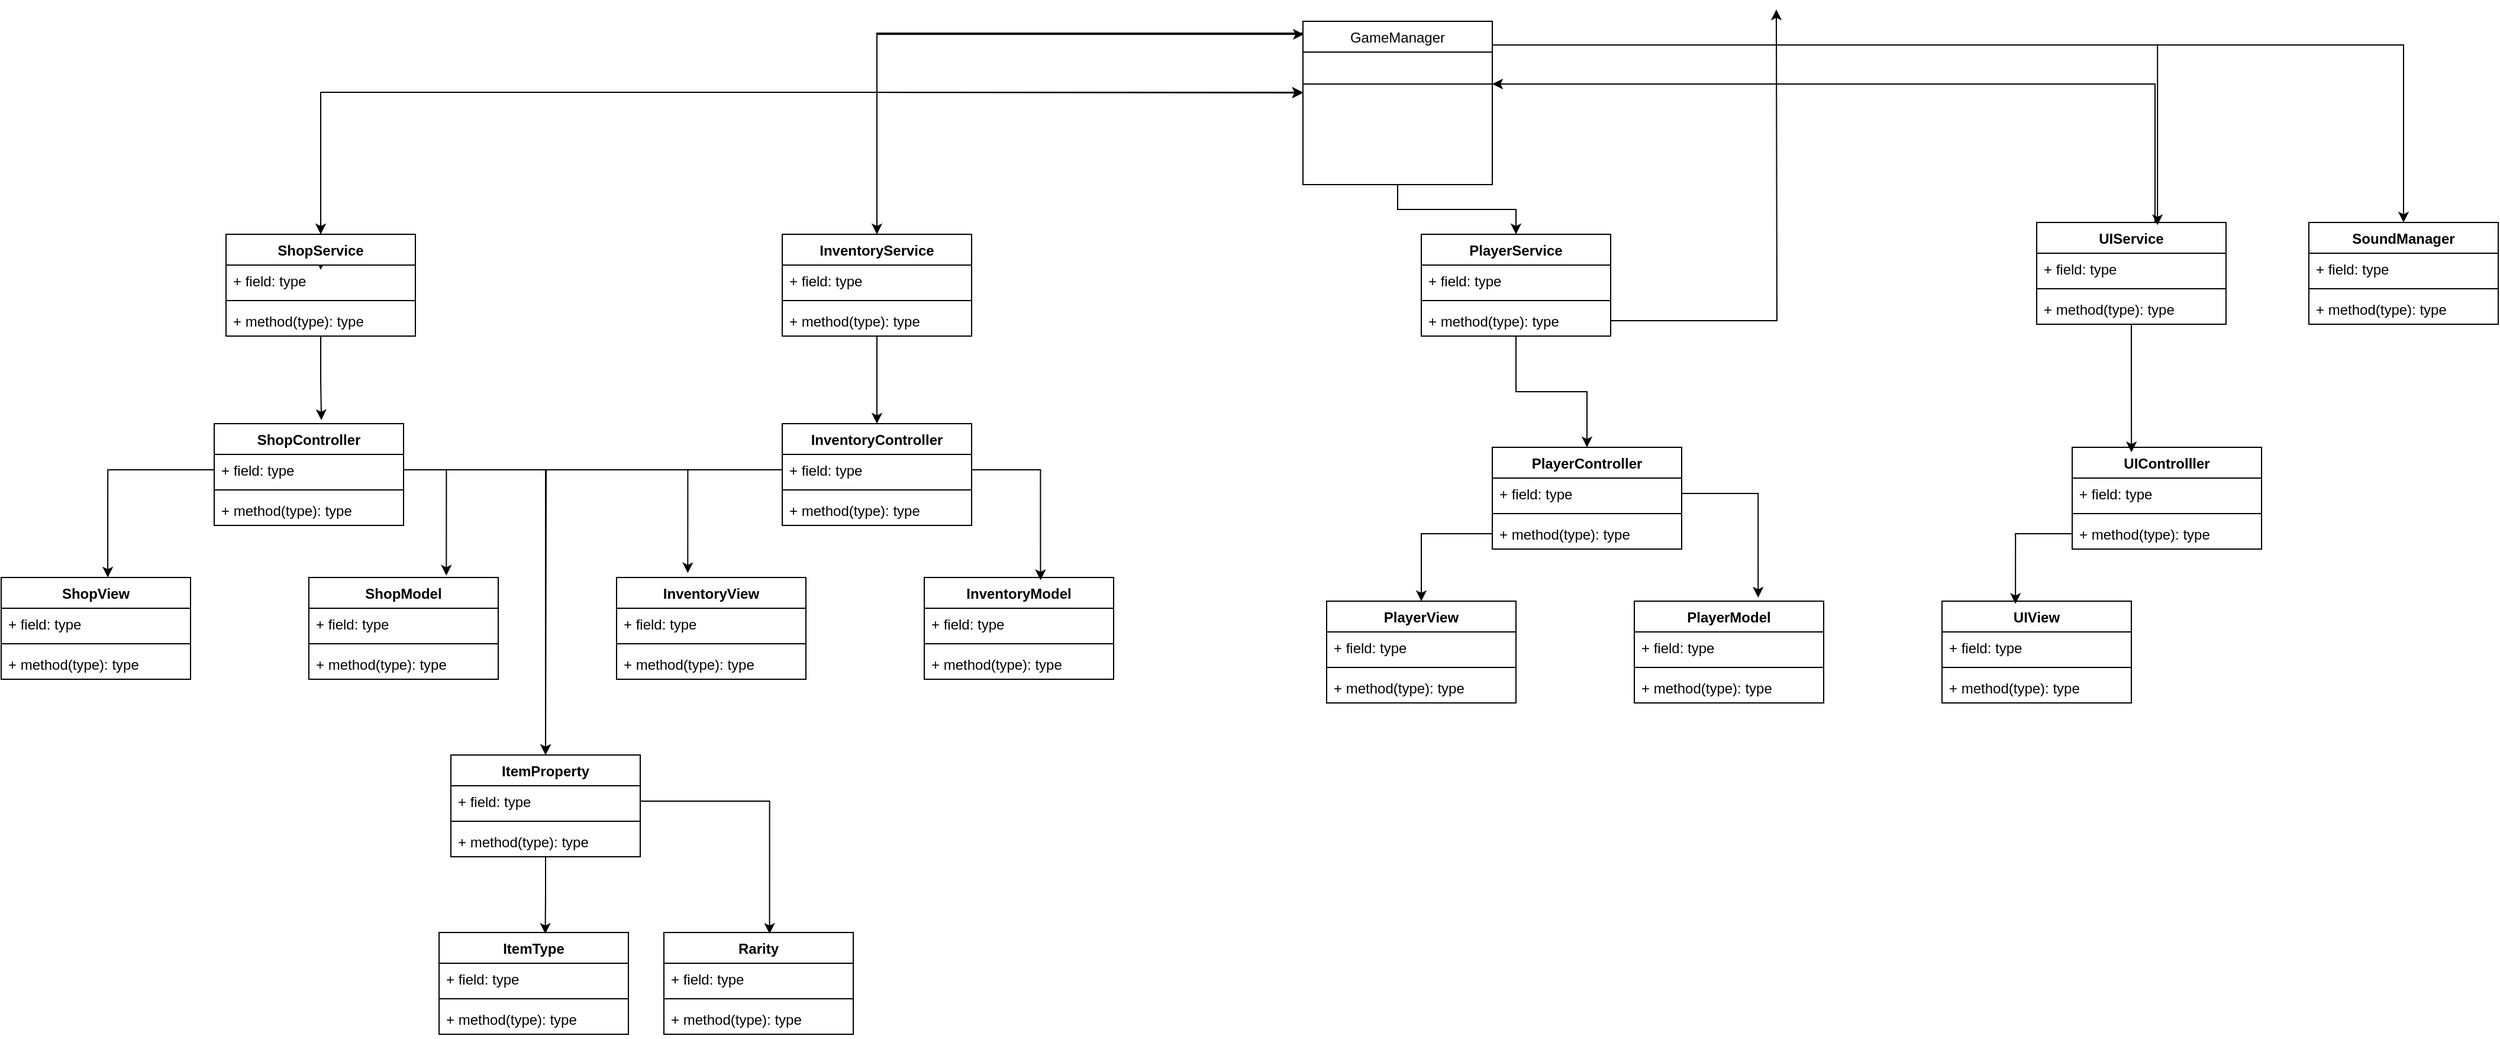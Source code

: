 <mxfile version="26.0.9">
  <diagram id="C5RBs43oDa-KdzZeNtuy" name="Page-1">
    <mxGraphModel dx="1918" dy="688" grid="1" gridSize="10" guides="1" tooltips="1" connect="1" arrows="1" fold="1" page="1" pageScale="1" pageWidth="827" pageHeight="1169" math="0" shadow="0">
      <root>
        <mxCell id="WIyWlLk6GJQsqaUBKTNV-0" />
        <mxCell id="WIyWlLk6GJQsqaUBKTNV-1" parent="WIyWlLk6GJQsqaUBKTNV-0" />
        <mxCell id="UYpv3Pnrxfg66GN41kLW-4" style="edgeStyle=orthogonalEdgeStyle;rounded=0;orthogonalLoop=1;jettySize=auto;html=1;exitX=0.5;exitY=1;exitDx=0;exitDy=0;entryX=0.5;entryY=0;entryDx=0;entryDy=0;" edge="1" parent="WIyWlLk6GJQsqaUBKTNV-1" source="zkfFHV4jXpPFQw0GAbJ--0" target="UYpv3Pnrxfg66GN41kLW-0">
          <mxGeometry relative="1" as="geometry" />
        </mxCell>
        <mxCell id="UYpv3Pnrxfg66GN41kLW-63" style="edgeStyle=orthogonalEdgeStyle;rounded=0;orthogonalLoop=1;jettySize=auto;html=1;entryX=0.5;entryY=0;entryDx=0;entryDy=0;" edge="1" parent="WIyWlLk6GJQsqaUBKTNV-1">
          <mxGeometry relative="1" as="geometry">
            <mxPoint x="350" y="99.997" as="sourcePoint" />
            <mxPoint x="-480" y="250.04" as="targetPoint" />
            <Array as="points">
              <mxPoint x="-480" y="100.04" />
            </Array>
          </mxGeometry>
        </mxCell>
        <mxCell id="UYpv3Pnrxfg66GN41kLW-65" style="edgeStyle=orthogonalEdgeStyle;rounded=0;orthogonalLoop=1;jettySize=auto;html=1;entryX=0.5;entryY=0;entryDx=0;entryDy=0;" edge="1" parent="WIyWlLk6GJQsqaUBKTNV-1" source="zkfFHV4jXpPFQw0GAbJ--0" target="UYpv3Pnrxfg66GN41kLW-5">
          <mxGeometry relative="1" as="geometry">
            <Array as="points">
              <mxPoint x="-10" y="50" />
            </Array>
          </mxGeometry>
        </mxCell>
        <mxCell id="UYpv3Pnrxfg66GN41kLW-71" style="edgeStyle=orthogonalEdgeStyle;rounded=0;orthogonalLoop=1;jettySize=auto;html=1;entryX=0.5;entryY=0;entryDx=0;entryDy=0;" edge="1" parent="WIyWlLk6GJQsqaUBKTNV-1" source="zkfFHV4jXpPFQw0GAbJ--0" target="UYpv3Pnrxfg66GN41kLW-15">
          <mxGeometry relative="1" as="geometry">
            <Array as="points">
              <mxPoint x="-480" y="100" />
            </Array>
          </mxGeometry>
        </mxCell>
        <mxCell id="UYpv3Pnrxfg66GN41kLW-133" style="edgeStyle=orthogonalEdgeStyle;rounded=0;orthogonalLoop=1;jettySize=auto;html=1;" edge="1" parent="WIyWlLk6GJQsqaUBKTNV-1" source="zkfFHV4jXpPFQw0GAbJ--0" target="UYpv3Pnrxfg66GN41kLW-128">
          <mxGeometry relative="1" as="geometry">
            <Array as="points">
              <mxPoint x="1280" y="60" />
            </Array>
          </mxGeometry>
        </mxCell>
        <mxCell id="zkfFHV4jXpPFQw0GAbJ--0" value="GameManager" style="swimlane;fontStyle=0;align=center;verticalAlign=top;childLayout=stackLayout;horizontal=1;startSize=26;horizontalStack=0;resizeParent=1;resizeLast=0;collapsible=1;marginBottom=0;rounded=0;shadow=0;strokeWidth=1;" parent="WIyWlLk6GJQsqaUBKTNV-1" vertex="1">
          <mxGeometry x="350" y="40" width="160" height="138" as="geometry">
            <mxRectangle x="230" y="140" width="160" height="26" as="alternateBounds" />
          </mxGeometry>
        </mxCell>
        <mxCell id="zkfFHV4jXpPFQw0GAbJ--4" value="" style="line;html=1;strokeWidth=1;align=left;verticalAlign=middle;spacingTop=-1;spacingLeft=3;spacingRight=3;rotatable=0;labelPosition=right;points=[];portConstraint=eastwest;" parent="zkfFHV4jXpPFQw0GAbJ--0" vertex="1">
          <mxGeometry y="26" width="160" height="54" as="geometry" />
        </mxCell>
        <mxCell id="UYpv3Pnrxfg66GN41kLW-42" style="edgeStyle=orthogonalEdgeStyle;rounded=0;orthogonalLoop=1;jettySize=auto;html=1;entryX=0.5;entryY=0;entryDx=0;entryDy=0;" edge="1" parent="WIyWlLk6GJQsqaUBKTNV-1" source="UYpv3Pnrxfg66GN41kLW-0" target="UYpv3Pnrxfg66GN41kLW-19">
          <mxGeometry relative="1" as="geometry" />
        </mxCell>
        <mxCell id="UYpv3Pnrxfg66GN41kLW-0" value="PlayerService" style="swimlane;fontStyle=1;align=center;verticalAlign=top;childLayout=stackLayout;horizontal=1;startSize=26;horizontalStack=0;resizeParent=1;resizeParentMax=0;resizeLast=0;collapsible=1;marginBottom=0;whiteSpace=wrap;html=1;" vertex="1" parent="WIyWlLk6GJQsqaUBKTNV-1">
          <mxGeometry x="450" y="220" width="160" height="86" as="geometry" />
        </mxCell>
        <mxCell id="UYpv3Pnrxfg66GN41kLW-1" value="+ field: type" style="text;strokeColor=none;fillColor=none;align=left;verticalAlign=top;spacingLeft=4;spacingRight=4;overflow=hidden;rotatable=0;points=[[0,0.5],[1,0.5]];portConstraint=eastwest;whiteSpace=wrap;html=1;" vertex="1" parent="UYpv3Pnrxfg66GN41kLW-0">
          <mxGeometry y="26" width="160" height="26" as="geometry" />
        </mxCell>
        <mxCell id="UYpv3Pnrxfg66GN41kLW-2" value="" style="line;strokeWidth=1;fillColor=none;align=left;verticalAlign=middle;spacingTop=-1;spacingLeft=3;spacingRight=3;rotatable=0;labelPosition=right;points=[];portConstraint=eastwest;strokeColor=inherit;" vertex="1" parent="UYpv3Pnrxfg66GN41kLW-0">
          <mxGeometry y="52" width="160" height="8" as="geometry" />
        </mxCell>
        <mxCell id="UYpv3Pnrxfg66GN41kLW-138" style="edgeStyle=orthogonalEdgeStyle;rounded=0;orthogonalLoop=1;jettySize=auto;html=1;" edge="1" parent="UYpv3Pnrxfg66GN41kLW-0" source="UYpv3Pnrxfg66GN41kLW-3">
          <mxGeometry relative="1" as="geometry">
            <mxPoint x="300" y="-190.0" as="targetPoint" />
          </mxGeometry>
        </mxCell>
        <mxCell id="UYpv3Pnrxfg66GN41kLW-3" value="+ method(type): type" style="text;strokeColor=none;fillColor=none;align=left;verticalAlign=top;spacingLeft=4;spacingRight=4;overflow=hidden;rotatable=0;points=[[0,0.5],[1,0.5]];portConstraint=eastwest;whiteSpace=wrap;html=1;" vertex="1" parent="UYpv3Pnrxfg66GN41kLW-0">
          <mxGeometry y="60" width="160" height="26" as="geometry" />
        </mxCell>
        <mxCell id="UYpv3Pnrxfg66GN41kLW-55" style="edgeStyle=orthogonalEdgeStyle;rounded=0;orthogonalLoop=1;jettySize=auto;html=1;entryX=0.5;entryY=0;entryDx=0;entryDy=0;" edge="1" parent="WIyWlLk6GJQsqaUBKTNV-1" source="UYpv3Pnrxfg66GN41kLW-5" target="UYpv3Pnrxfg66GN41kLW-43">
          <mxGeometry relative="1" as="geometry" />
        </mxCell>
        <mxCell id="UYpv3Pnrxfg66GN41kLW-5" value="InventoryService" style="swimlane;fontStyle=1;align=center;verticalAlign=top;childLayout=stackLayout;horizontal=1;startSize=26;horizontalStack=0;resizeParent=1;resizeParentMax=0;resizeLast=0;collapsible=1;marginBottom=0;whiteSpace=wrap;html=1;" vertex="1" parent="WIyWlLk6GJQsqaUBKTNV-1">
          <mxGeometry x="-90" y="220" width="160" height="86" as="geometry" />
        </mxCell>
        <mxCell id="UYpv3Pnrxfg66GN41kLW-6" value="+ field: type" style="text;strokeColor=none;fillColor=none;align=left;verticalAlign=top;spacingLeft=4;spacingRight=4;overflow=hidden;rotatable=0;points=[[0,0.5],[1,0.5]];portConstraint=eastwest;whiteSpace=wrap;html=1;" vertex="1" parent="UYpv3Pnrxfg66GN41kLW-5">
          <mxGeometry y="26" width="160" height="26" as="geometry" />
        </mxCell>
        <mxCell id="UYpv3Pnrxfg66GN41kLW-7" value="" style="line;strokeWidth=1;fillColor=none;align=left;verticalAlign=middle;spacingTop=-1;spacingLeft=3;spacingRight=3;rotatable=0;labelPosition=right;points=[];portConstraint=eastwest;strokeColor=inherit;" vertex="1" parent="UYpv3Pnrxfg66GN41kLW-5">
          <mxGeometry y="52" width="160" height="8" as="geometry" />
        </mxCell>
        <mxCell id="UYpv3Pnrxfg66GN41kLW-8" value="+ method(type): type" style="text;strokeColor=none;fillColor=none;align=left;verticalAlign=top;spacingLeft=4;spacingRight=4;overflow=hidden;rotatable=0;points=[[0,0.5],[1,0.5]];portConstraint=eastwest;whiteSpace=wrap;html=1;" vertex="1" parent="UYpv3Pnrxfg66GN41kLW-5">
          <mxGeometry y="60" width="160" height="26" as="geometry" />
        </mxCell>
        <mxCell id="UYpv3Pnrxfg66GN41kLW-137" style="edgeStyle=orthogonalEdgeStyle;rounded=0;orthogonalLoop=1;jettySize=auto;html=1;" edge="1" parent="WIyWlLk6GJQsqaUBKTNV-1" source="UYpv3Pnrxfg66GN41kLW-9" target="zkfFHV4jXpPFQw0GAbJ--4">
          <mxGeometry relative="1" as="geometry">
            <Array as="points">
              <mxPoint x="1070" y="93" />
            </Array>
          </mxGeometry>
        </mxCell>
        <mxCell id="UYpv3Pnrxfg66GN41kLW-9" value="UIService" style="swimlane;fontStyle=1;align=center;verticalAlign=top;childLayout=stackLayout;horizontal=1;startSize=26;horizontalStack=0;resizeParent=1;resizeParentMax=0;resizeLast=0;collapsible=1;marginBottom=0;whiteSpace=wrap;html=1;" vertex="1" parent="WIyWlLk6GJQsqaUBKTNV-1">
          <mxGeometry x="970" y="210" width="160" height="86" as="geometry" />
        </mxCell>
        <mxCell id="UYpv3Pnrxfg66GN41kLW-10" value="+ field: type" style="text;strokeColor=none;fillColor=none;align=left;verticalAlign=top;spacingLeft=4;spacingRight=4;overflow=hidden;rotatable=0;points=[[0,0.5],[1,0.5]];portConstraint=eastwest;whiteSpace=wrap;html=1;" vertex="1" parent="UYpv3Pnrxfg66GN41kLW-9">
          <mxGeometry y="26" width="160" height="26" as="geometry" />
        </mxCell>
        <mxCell id="UYpv3Pnrxfg66GN41kLW-11" value="" style="line;strokeWidth=1;fillColor=none;align=left;verticalAlign=middle;spacingTop=-1;spacingLeft=3;spacingRight=3;rotatable=0;labelPosition=right;points=[];portConstraint=eastwest;strokeColor=inherit;" vertex="1" parent="UYpv3Pnrxfg66GN41kLW-9">
          <mxGeometry y="52" width="160" height="8" as="geometry" />
        </mxCell>
        <mxCell id="UYpv3Pnrxfg66GN41kLW-12" value="+ method(type): type" style="text;strokeColor=none;fillColor=none;align=left;verticalAlign=top;spacingLeft=4;spacingRight=4;overflow=hidden;rotatable=0;points=[[0,0.5],[1,0.5]];portConstraint=eastwest;whiteSpace=wrap;html=1;" vertex="1" parent="UYpv3Pnrxfg66GN41kLW-9">
          <mxGeometry y="60" width="160" height="26" as="geometry" />
        </mxCell>
        <mxCell id="UYpv3Pnrxfg66GN41kLW-67" style="edgeStyle=orthogonalEdgeStyle;rounded=0;orthogonalLoop=1;jettySize=auto;html=1;entryX=0;entryY=0.25;entryDx=0;entryDy=0;" edge="1" parent="WIyWlLk6GJQsqaUBKTNV-1">
          <mxGeometry relative="1" as="geometry">
            <mxPoint x="-480.0" y="246.04" as="sourcePoint" />
            <mxPoint x="350" y="100.54" as="targetPoint" />
            <Array as="points">
              <mxPoint x="-480" y="100.04" />
              <mxPoint x="-25" y="100.04" />
            </Array>
          </mxGeometry>
        </mxCell>
        <mxCell id="UYpv3Pnrxfg66GN41kLW-70" style="edgeStyle=orthogonalEdgeStyle;rounded=0;orthogonalLoop=1;jettySize=auto;html=1;" edge="1" parent="WIyWlLk6GJQsqaUBKTNV-1" source="UYpv3Pnrxfg66GN41kLW-15" target="zkfFHV4jXpPFQw0GAbJ--0">
          <mxGeometry relative="1" as="geometry">
            <Array as="points">
              <mxPoint x="-480" y="100" />
            </Array>
          </mxGeometry>
        </mxCell>
        <mxCell id="UYpv3Pnrxfg66GN41kLW-15" value="ShopService" style="swimlane;fontStyle=1;align=center;verticalAlign=top;childLayout=stackLayout;horizontal=1;startSize=26;horizontalStack=0;resizeParent=1;resizeParentMax=0;resizeLast=0;collapsible=1;marginBottom=0;whiteSpace=wrap;html=1;" vertex="1" parent="WIyWlLk6GJQsqaUBKTNV-1">
          <mxGeometry x="-560" y="220" width="160" height="86" as="geometry" />
        </mxCell>
        <mxCell id="UYpv3Pnrxfg66GN41kLW-16" value="+ field: type" style="text;strokeColor=none;fillColor=none;align=left;verticalAlign=top;spacingLeft=4;spacingRight=4;overflow=hidden;rotatable=0;points=[[0,0.5],[1,0.5]];portConstraint=eastwest;whiteSpace=wrap;html=1;" vertex="1" parent="UYpv3Pnrxfg66GN41kLW-15">
          <mxGeometry y="26" width="160" height="26" as="geometry" />
        </mxCell>
        <mxCell id="UYpv3Pnrxfg66GN41kLW-17" value="" style="line;strokeWidth=1;fillColor=none;align=left;verticalAlign=middle;spacingTop=-1;spacingLeft=3;spacingRight=3;rotatable=0;labelPosition=right;points=[];portConstraint=eastwest;strokeColor=inherit;" vertex="1" parent="UYpv3Pnrxfg66GN41kLW-15">
          <mxGeometry y="52" width="160" height="8" as="geometry" />
        </mxCell>
        <mxCell id="UYpv3Pnrxfg66GN41kLW-18" value="+ method(type): type" style="text;strokeColor=none;fillColor=none;align=left;verticalAlign=top;spacingLeft=4;spacingRight=4;overflow=hidden;rotatable=0;points=[[0,0.5],[1,0.5]];portConstraint=eastwest;whiteSpace=wrap;html=1;" vertex="1" parent="UYpv3Pnrxfg66GN41kLW-15">
          <mxGeometry y="60" width="160" height="26" as="geometry" />
        </mxCell>
        <mxCell id="UYpv3Pnrxfg66GN41kLW-19" value="PlayerController" style="swimlane;fontStyle=1;align=center;verticalAlign=top;childLayout=stackLayout;horizontal=1;startSize=26;horizontalStack=0;resizeParent=1;resizeParentMax=0;resizeLast=0;collapsible=1;marginBottom=0;whiteSpace=wrap;html=1;" vertex="1" parent="WIyWlLk6GJQsqaUBKTNV-1">
          <mxGeometry x="510" y="400" width="160" height="86" as="geometry" />
        </mxCell>
        <mxCell id="UYpv3Pnrxfg66GN41kLW-20" value="+ field: type" style="text;strokeColor=none;fillColor=none;align=left;verticalAlign=top;spacingLeft=4;spacingRight=4;overflow=hidden;rotatable=0;points=[[0,0.5],[1,0.5]];portConstraint=eastwest;whiteSpace=wrap;html=1;" vertex="1" parent="UYpv3Pnrxfg66GN41kLW-19">
          <mxGeometry y="26" width="160" height="26" as="geometry" />
        </mxCell>
        <mxCell id="UYpv3Pnrxfg66GN41kLW-21" value="" style="line;strokeWidth=1;fillColor=none;align=left;verticalAlign=middle;spacingTop=-1;spacingLeft=3;spacingRight=3;rotatable=0;labelPosition=right;points=[];portConstraint=eastwest;strokeColor=inherit;" vertex="1" parent="UYpv3Pnrxfg66GN41kLW-19">
          <mxGeometry y="52" width="160" height="8" as="geometry" />
        </mxCell>
        <mxCell id="UYpv3Pnrxfg66GN41kLW-22" value="+ method(type): type" style="text;strokeColor=none;fillColor=none;align=left;verticalAlign=top;spacingLeft=4;spacingRight=4;overflow=hidden;rotatable=0;points=[[0,0.5],[1,0.5]];portConstraint=eastwest;whiteSpace=wrap;html=1;" vertex="1" parent="UYpv3Pnrxfg66GN41kLW-19">
          <mxGeometry y="60" width="160" height="26" as="geometry" />
        </mxCell>
        <mxCell id="UYpv3Pnrxfg66GN41kLW-23" value="PlayerView" style="swimlane;fontStyle=1;align=center;verticalAlign=top;childLayout=stackLayout;horizontal=1;startSize=26;horizontalStack=0;resizeParent=1;resizeParentMax=0;resizeLast=0;collapsible=1;marginBottom=0;whiteSpace=wrap;html=1;" vertex="1" parent="WIyWlLk6GJQsqaUBKTNV-1">
          <mxGeometry x="370" y="530" width="160" height="86" as="geometry" />
        </mxCell>
        <mxCell id="UYpv3Pnrxfg66GN41kLW-24" value="+ field: type" style="text;strokeColor=none;fillColor=none;align=left;verticalAlign=top;spacingLeft=4;spacingRight=4;overflow=hidden;rotatable=0;points=[[0,0.5],[1,0.5]];portConstraint=eastwest;whiteSpace=wrap;html=1;" vertex="1" parent="UYpv3Pnrxfg66GN41kLW-23">
          <mxGeometry y="26" width="160" height="26" as="geometry" />
        </mxCell>
        <mxCell id="UYpv3Pnrxfg66GN41kLW-25" value="" style="line;strokeWidth=1;fillColor=none;align=left;verticalAlign=middle;spacingTop=-1;spacingLeft=3;spacingRight=3;rotatable=0;labelPosition=right;points=[];portConstraint=eastwest;strokeColor=inherit;" vertex="1" parent="UYpv3Pnrxfg66GN41kLW-23">
          <mxGeometry y="52" width="160" height="8" as="geometry" />
        </mxCell>
        <mxCell id="UYpv3Pnrxfg66GN41kLW-26" value="+ method(type): type" style="text;strokeColor=none;fillColor=none;align=left;verticalAlign=top;spacingLeft=4;spacingRight=4;overflow=hidden;rotatable=0;points=[[0,0.5],[1,0.5]];portConstraint=eastwest;whiteSpace=wrap;html=1;" vertex="1" parent="UYpv3Pnrxfg66GN41kLW-23">
          <mxGeometry y="60" width="160" height="26" as="geometry" />
        </mxCell>
        <mxCell id="UYpv3Pnrxfg66GN41kLW-31" value="PlayerModel" style="swimlane;fontStyle=1;align=center;verticalAlign=top;childLayout=stackLayout;horizontal=1;startSize=26;horizontalStack=0;resizeParent=1;resizeParentMax=0;resizeLast=0;collapsible=1;marginBottom=0;whiteSpace=wrap;html=1;" vertex="1" parent="WIyWlLk6GJQsqaUBKTNV-1">
          <mxGeometry x="630" y="530" width="160" height="86" as="geometry" />
        </mxCell>
        <mxCell id="UYpv3Pnrxfg66GN41kLW-32" value="+ field: type" style="text;strokeColor=none;fillColor=none;align=left;verticalAlign=top;spacingLeft=4;spacingRight=4;overflow=hidden;rotatable=0;points=[[0,0.5],[1,0.5]];portConstraint=eastwest;whiteSpace=wrap;html=1;" vertex="1" parent="UYpv3Pnrxfg66GN41kLW-31">
          <mxGeometry y="26" width="160" height="26" as="geometry" />
        </mxCell>
        <mxCell id="UYpv3Pnrxfg66GN41kLW-33" value="" style="line;strokeWidth=1;fillColor=none;align=left;verticalAlign=middle;spacingTop=-1;spacingLeft=3;spacingRight=3;rotatable=0;labelPosition=right;points=[];portConstraint=eastwest;strokeColor=inherit;" vertex="1" parent="UYpv3Pnrxfg66GN41kLW-31">
          <mxGeometry y="52" width="160" height="8" as="geometry" />
        </mxCell>
        <mxCell id="UYpv3Pnrxfg66GN41kLW-34" value="+ method(type): type" style="text;strokeColor=none;fillColor=none;align=left;verticalAlign=top;spacingLeft=4;spacingRight=4;overflow=hidden;rotatable=0;points=[[0,0.5],[1,0.5]];portConstraint=eastwest;whiteSpace=wrap;html=1;" vertex="1" parent="UYpv3Pnrxfg66GN41kLW-31">
          <mxGeometry y="60" width="160" height="26" as="geometry" />
        </mxCell>
        <mxCell id="UYpv3Pnrxfg66GN41kLW-39" style="edgeStyle=orthogonalEdgeStyle;rounded=0;orthogonalLoop=1;jettySize=auto;html=1;entryX=0.5;entryY=0;entryDx=0;entryDy=0;" edge="1" parent="WIyWlLk6GJQsqaUBKTNV-1" source="UYpv3Pnrxfg66GN41kLW-22" target="UYpv3Pnrxfg66GN41kLW-23">
          <mxGeometry relative="1" as="geometry" />
        </mxCell>
        <mxCell id="UYpv3Pnrxfg66GN41kLW-40" style="edgeStyle=orthogonalEdgeStyle;rounded=0;orthogonalLoop=1;jettySize=auto;html=1;entryX=0.654;entryY=-0.035;entryDx=0;entryDy=0;entryPerimeter=0;" edge="1" parent="WIyWlLk6GJQsqaUBKTNV-1" source="UYpv3Pnrxfg66GN41kLW-20" target="UYpv3Pnrxfg66GN41kLW-31">
          <mxGeometry relative="1" as="geometry" />
        </mxCell>
        <mxCell id="UYpv3Pnrxfg66GN41kLW-43" value="InventoryController" style="swimlane;fontStyle=1;align=center;verticalAlign=top;childLayout=stackLayout;horizontal=1;startSize=26;horizontalStack=0;resizeParent=1;resizeParentMax=0;resizeLast=0;collapsible=1;marginBottom=0;whiteSpace=wrap;html=1;" vertex="1" parent="WIyWlLk6GJQsqaUBKTNV-1">
          <mxGeometry x="-90" y="380" width="160" height="86" as="geometry" />
        </mxCell>
        <mxCell id="UYpv3Pnrxfg66GN41kLW-44" value="+ field: type" style="text;strokeColor=none;fillColor=none;align=left;verticalAlign=top;spacingLeft=4;spacingRight=4;overflow=hidden;rotatable=0;points=[[0,0.5],[1,0.5]];portConstraint=eastwest;whiteSpace=wrap;html=1;" vertex="1" parent="UYpv3Pnrxfg66GN41kLW-43">
          <mxGeometry y="26" width="160" height="26" as="geometry" />
        </mxCell>
        <mxCell id="UYpv3Pnrxfg66GN41kLW-45" value="" style="line;strokeWidth=1;fillColor=none;align=left;verticalAlign=middle;spacingTop=-1;spacingLeft=3;spacingRight=3;rotatable=0;labelPosition=right;points=[];portConstraint=eastwest;strokeColor=inherit;" vertex="1" parent="UYpv3Pnrxfg66GN41kLW-43">
          <mxGeometry y="52" width="160" height="8" as="geometry" />
        </mxCell>
        <mxCell id="UYpv3Pnrxfg66GN41kLW-46" value="+ method(type): type" style="text;strokeColor=none;fillColor=none;align=left;verticalAlign=top;spacingLeft=4;spacingRight=4;overflow=hidden;rotatable=0;points=[[0,0.5],[1,0.5]];portConstraint=eastwest;whiteSpace=wrap;html=1;" vertex="1" parent="UYpv3Pnrxfg66GN41kLW-43">
          <mxGeometry y="60" width="160" height="26" as="geometry" />
        </mxCell>
        <mxCell id="UYpv3Pnrxfg66GN41kLW-47" value="InventoryView" style="swimlane;fontStyle=1;align=center;verticalAlign=top;childLayout=stackLayout;horizontal=1;startSize=26;horizontalStack=0;resizeParent=1;resizeParentMax=0;resizeLast=0;collapsible=1;marginBottom=0;whiteSpace=wrap;html=1;" vertex="1" parent="WIyWlLk6GJQsqaUBKTNV-1">
          <mxGeometry x="-230" y="510" width="160" height="86" as="geometry" />
        </mxCell>
        <mxCell id="UYpv3Pnrxfg66GN41kLW-48" value="+ field: type" style="text;strokeColor=none;fillColor=none;align=left;verticalAlign=top;spacingLeft=4;spacingRight=4;overflow=hidden;rotatable=0;points=[[0,0.5],[1,0.5]];portConstraint=eastwest;whiteSpace=wrap;html=1;" vertex="1" parent="UYpv3Pnrxfg66GN41kLW-47">
          <mxGeometry y="26" width="160" height="26" as="geometry" />
        </mxCell>
        <mxCell id="UYpv3Pnrxfg66GN41kLW-49" value="" style="line;strokeWidth=1;fillColor=none;align=left;verticalAlign=middle;spacingTop=-1;spacingLeft=3;spacingRight=3;rotatable=0;labelPosition=right;points=[];portConstraint=eastwest;strokeColor=inherit;" vertex="1" parent="UYpv3Pnrxfg66GN41kLW-47">
          <mxGeometry y="52" width="160" height="8" as="geometry" />
        </mxCell>
        <mxCell id="UYpv3Pnrxfg66GN41kLW-50" value="+ method(type): type" style="text;strokeColor=none;fillColor=none;align=left;verticalAlign=top;spacingLeft=4;spacingRight=4;overflow=hidden;rotatable=0;points=[[0,0.5],[1,0.5]];portConstraint=eastwest;whiteSpace=wrap;html=1;" vertex="1" parent="UYpv3Pnrxfg66GN41kLW-47">
          <mxGeometry y="60" width="160" height="26" as="geometry" />
        </mxCell>
        <mxCell id="UYpv3Pnrxfg66GN41kLW-51" value="InventoryModel" style="swimlane;fontStyle=1;align=center;verticalAlign=top;childLayout=stackLayout;horizontal=1;startSize=26;horizontalStack=0;resizeParent=1;resizeParentMax=0;resizeLast=0;collapsible=1;marginBottom=0;whiteSpace=wrap;html=1;" vertex="1" parent="WIyWlLk6GJQsqaUBKTNV-1">
          <mxGeometry x="30" y="510" width="160" height="86" as="geometry" />
        </mxCell>
        <mxCell id="UYpv3Pnrxfg66GN41kLW-52" value="+ field: type" style="text;strokeColor=none;fillColor=none;align=left;verticalAlign=top;spacingLeft=4;spacingRight=4;overflow=hidden;rotatable=0;points=[[0,0.5],[1,0.5]];portConstraint=eastwest;whiteSpace=wrap;html=1;" vertex="1" parent="UYpv3Pnrxfg66GN41kLW-51">
          <mxGeometry y="26" width="160" height="26" as="geometry" />
        </mxCell>
        <mxCell id="UYpv3Pnrxfg66GN41kLW-53" value="" style="line;strokeWidth=1;fillColor=none;align=left;verticalAlign=middle;spacingTop=-1;spacingLeft=3;spacingRight=3;rotatable=0;labelPosition=right;points=[];portConstraint=eastwest;strokeColor=inherit;" vertex="1" parent="UYpv3Pnrxfg66GN41kLW-51">
          <mxGeometry y="52" width="160" height="8" as="geometry" />
        </mxCell>
        <mxCell id="UYpv3Pnrxfg66GN41kLW-54" value="+ method(type): type" style="text;strokeColor=none;fillColor=none;align=left;verticalAlign=top;spacingLeft=4;spacingRight=4;overflow=hidden;rotatable=0;points=[[0,0.5],[1,0.5]];portConstraint=eastwest;whiteSpace=wrap;html=1;" vertex="1" parent="UYpv3Pnrxfg66GN41kLW-51">
          <mxGeometry y="60" width="160" height="26" as="geometry" />
        </mxCell>
        <mxCell id="UYpv3Pnrxfg66GN41kLW-56" style="edgeStyle=orthogonalEdgeStyle;rounded=0;orthogonalLoop=1;jettySize=auto;html=1;entryX=0.614;entryY=0.026;entryDx=0;entryDy=0;entryPerimeter=0;" edge="1" parent="WIyWlLk6GJQsqaUBKTNV-1" source="UYpv3Pnrxfg66GN41kLW-44" target="UYpv3Pnrxfg66GN41kLW-51">
          <mxGeometry relative="1" as="geometry" />
        </mxCell>
        <mxCell id="UYpv3Pnrxfg66GN41kLW-57" style="edgeStyle=orthogonalEdgeStyle;rounded=0;orthogonalLoop=1;jettySize=auto;html=1;entryX=0.376;entryY=-0.043;entryDx=0;entryDy=0;entryPerimeter=0;" edge="1" parent="WIyWlLk6GJQsqaUBKTNV-1" source="UYpv3Pnrxfg66GN41kLW-44" target="UYpv3Pnrxfg66GN41kLW-47">
          <mxGeometry relative="1" as="geometry" />
        </mxCell>
        <mxCell id="UYpv3Pnrxfg66GN41kLW-66" style="edgeStyle=orthogonalEdgeStyle;rounded=0;orthogonalLoop=1;jettySize=auto;html=1;entryX=0.004;entryY=0.08;entryDx=0;entryDy=0;entryPerimeter=0;" edge="1" parent="WIyWlLk6GJQsqaUBKTNV-1" source="UYpv3Pnrxfg66GN41kLW-5" target="zkfFHV4jXpPFQw0GAbJ--0">
          <mxGeometry relative="1" as="geometry">
            <Array as="points">
              <mxPoint x="-10" y="51" />
            </Array>
          </mxGeometry>
        </mxCell>
        <mxCell id="UYpv3Pnrxfg66GN41kLW-72" value="ShopModel" style="swimlane;fontStyle=1;align=center;verticalAlign=top;childLayout=stackLayout;horizontal=1;startSize=26;horizontalStack=0;resizeParent=1;resizeParentMax=0;resizeLast=0;collapsible=1;marginBottom=0;whiteSpace=wrap;html=1;" vertex="1" parent="WIyWlLk6GJQsqaUBKTNV-1">
          <mxGeometry x="-490" y="510" width="160" height="86" as="geometry" />
        </mxCell>
        <mxCell id="UYpv3Pnrxfg66GN41kLW-73" value="+ field: type" style="text;strokeColor=none;fillColor=none;align=left;verticalAlign=top;spacingLeft=4;spacingRight=4;overflow=hidden;rotatable=0;points=[[0,0.5],[1,0.5]];portConstraint=eastwest;whiteSpace=wrap;html=1;" vertex="1" parent="UYpv3Pnrxfg66GN41kLW-72">
          <mxGeometry y="26" width="160" height="26" as="geometry" />
        </mxCell>
        <mxCell id="UYpv3Pnrxfg66GN41kLW-74" value="" style="line;strokeWidth=1;fillColor=none;align=left;verticalAlign=middle;spacingTop=-1;spacingLeft=3;spacingRight=3;rotatable=0;labelPosition=right;points=[];portConstraint=eastwest;strokeColor=inherit;" vertex="1" parent="UYpv3Pnrxfg66GN41kLW-72">
          <mxGeometry y="52" width="160" height="8" as="geometry" />
        </mxCell>
        <mxCell id="UYpv3Pnrxfg66GN41kLW-75" value="+ method(type): type" style="text;strokeColor=none;fillColor=none;align=left;verticalAlign=top;spacingLeft=4;spacingRight=4;overflow=hidden;rotatable=0;points=[[0,0.5],[1,0.5]];portConstraint=eastwest;whiteSpace=wrap;html=1;" vertex="1" parent="UYpv3Pnrxfg66GN41kLW-72">
          <mxGeometry y="60" width="160" height="26" as="geometry" />
        </mxCell>
        <mxCell id="UYpv3Pnrxfg66GN41kLW-76" value="ShopController" style="swimlane;fontStyle=1;align=center;verticalAlign=top;childLayout=stackLayout;horizontal=1;startSize=26;horizontalStack=0;resizeParent=1;resizeParentMax=0;resizeLast=0;collapsible=1;marginBottom=0;whiteSpace=wrap;html=1;" vertex="1" parent="WIyWlLk6GJQsqaUBKTNV-1">
          <mxGeometry x="-570" y="380" width="160" height="86" as="geometry" />
        </mxCell>
        <mxCell id="UYpv3Pnrxfg66GN41kLW-113" style="edgeStyle=orthogonalEdgeStyle;rounded=0;orthogonalLoop=1;jettySize=auto;html=1;" edge="1" parent="UYpv3Pnrxfg66GN41kLW-76" source="UYpv3Pnrxfg66GN41kLW-77">
          <mxGeometry relative="1" as="geometry">
            <mxPoint x="280" y="280" as="targetPoint" />
          </mxGeometry>
        </mxCell>
        <mxCell id="UYpv3Pnrxfg66GN41kLW-77" value="+ field: type" style="text;strokeColor=none;fillColor=none;align=left;verticalAlign=top;spacingLeft=4;spacingRight=4;overflow=hidden;rotatable=0;points=[[0,0.5],[1,0.5]];portConstraint=eastwest;whiteSpace=wrap;html=1;" vertex="1" parent="UYpv3Pnrxfg66GN41kLW-76">
          <mxGeometry y="26" width="160" height="26" as="geometry" />
        </mxCell>
        <mxCell id="UYpv3Pnrxfg66GN41kLW-78" value="" style="line;strokeWidth=1;fillColor=none;align=left;verticalAlign=middle;spacingTop=-1;spacingLeft=3;spacingRight=3;rotatable=0;labelPosition=right;points=[];portConstraint=eastwest;strokeColor=inherit;" vertex="1" parent="UYpv3Pnrxfg66GN41kLW-76">
          <mxGeometry y="52" width="160" height="8" as="geometry" />
        </mxCell>
        <mxCell id="UYpv3Pnrxfg66GN41kLW-79" value="+ method(type): type" style="text;strokeColor=none;fillColor=none;align=left;verticalAlign=top;spacingLeft=4;spacingRight=4;overflow=hidden;rotatable=0;points=[[0,0.5],[1,0.5]];portConstraint=eastwest;whiteSpace=wrap;html=1;" vertex="1" parent="UYpv3Pnrxfg66GN41kLW-76">
          <mxGeometry y="60" width="160" height="26" as="geometry" />
        </mxCell>
        <mxCell id="UYpv3Pnrxfg66GN41kLW-80" value="ShopView" style="swimlane;fontStyle=1;align=center;verticalAlign=top;childLayout=stackLayout;horizontal=1;startSize=26;horizontalStack=0;resizeParent=1;resizeParentMax=0;resizeLast=0;collapsible=1;marginBottom=0;whiteSpace=wrap;html=1;" vertex="1" parent="WIyWlLk6GJQsqaUBKTNV-1">
          <mxGeometry x="-750" y="510" width="160" height="86" as="geometry" />
        </mxCell>
        <mxCell id="UYpv3Pnrxfg66GN41kLW-81" value="+ field: type" style="text;strokeColor=none;fillColor=none;align=left;verticalAlign=top;spacingLeft=4;spacingRight=4;overflow=hidden;rotatable=0;points=[[0,0.5],[1,0.5]];portConstraint=eastwest;whiteSpace=wrap;html=1;" vertex="1" parent="UYpv3Pnrxfg66GN41kLW-80">
          <mxGeometry y="26" width="160" height="26" as="geometry" />
        </mxCell>
        <mxCell id="UYpv3Pnrxfg66GN41kLW-82" value="" style="line;strokeWidth=1;fillColor=none;align=left;verticalAlign=middle;spacingTop=-1;spacingLeft=3;spacingRight=3;rotatable=0;labelPosition=right;points=[];portConstraint=eastwest;strokeColor=inherit;" vertex="1" parent="UYpv3Pnrxfg66GN41kLW-80">
          <mxGeometry y="52" width="160" height="8" as="geometry" />
        </mxCell>
        <mxCell id="UYpv3Pnrxfg66GN41kLW-83" value="+ method(type): type" style="text;strokeColor=none;fillColor=none;align=left;verticalAlign=top;spacingLeft=4;spacingRight=4;overflow=hidden;rotatable=0;points=[[0,0.5],[1,0.5]];portConstraint=eastwest;whiteSpace=wrap;html=1;" vertex="1" parent="UYpv3Pnrxfg66GN41kLW-80">
          <mxGeometry y="60" width="160" height="26" as="geometry" />
        </mxCell>
        <mxCell id="UYpv3Pnrxfg66GN41kLW-86" style="edgeStyle=orthogonalEdgeStyle;rounded=0;orthogonalLoop=1;jettySize=auto;html=1;entryX=0.566;entryY=-0.035;entryDx=0;entryDy=0;entryPerimeter=0;" edge="1" parent="WIyWlLk6GJQsqaUBKTNV-1" source="UYpv3Pnrxfg66GN41kLW-15" target="UYpv3Pnrxfg66GN41kLW-76">
          <mxGeometry relative="1" as="geometry" />
        </mxCell>
        <mxCell id="UYpv3Pnrxfg66GN41kLW-87" style="edgeStyle=orthogonalEdgeStyle;rounded=0;orthogonalLoop=1;jettySize=auto;html=1;entryX=0.726;entryY=-0.019;entryDx=0;entryDy=0;entryPerimeter=0;" edge="1" parent="WIyWlLk6GJQsqaUBKTNV-1" source="UYpv3Pnrxfg66GN41kLW-77" target="UYpv3Pnrxfg66GN41kLW-72">
          <mxGeometry relative="1" as="geometry" />
        </mxCell>
        <mxCell id="UYpv3Pnrxfg66GN41kLW-88" style="edgeStyle=orthogonalEdgeStyle;rounded=0;orthogonalLoop=1;jettySize=auto;html=1;entryX=0.563;entryY=0;entryDx=0;entryDy=0;entryPerimeter=0;" edge="1" parent="WIyWlLk6GJQsqaUBKTNV-1" source="UYpv3Pnrxfg66GN41kLW-77" target="UYpv3Pnrxfg66GN41kLW-80">
          <mxGeometry relative="1" as="geometry" />
        </mxCell>
        <mxCell id="UYpv3Pnrxfg66GN41kLW-90" value="UIControlller" style="swimlane;fontStyle=1;align=center;verticalAlign=top;childLayout=stackLayout;horizontal=1;startSize=26;horizontalStack=0;resizeParent=1;resizeParentMax=0;resizeLast=0;collapsible=1;marginBottom=0;whiteSpace=wrap;html=1;" vertex="1" parent="WIyWlLk6GJQsqaUBKTNV-1">
          <mxGeometry x="1000" y="400" width="160" height="86" as="geometry" />
        </mxCell>
        <mxCell id="UYpv3Pnrxfg66GN41kLW-91" value="+ field: type" style="text;strokeColor=none;fillColor=none;align=left;verticalAlign=top;spacingLeft=4;spacingRight=4;overflow=hidden;rotatable=0;points=[[0,0.5],[1,0.5]];portConstraint=eastwest;whiteSpace=wrap;html=1;" vertex="1" parent="UYpv3Pnrxfg66GN41kLW-90">
          <mxGeometry y="26" width="160" height="26" as="geometry" />
        </mxCell>
        <mxCell id="UYpv3Pnrxfg66GN41kLW-92" value="" style="line;strokeWidth=1;fillColor=none;align=left;verticalAlign=middle;spacingTop=-1;spacingLeft=3;spacingRight=3;rotatable=0;labelPosition=right;points=[];portConstraint=eastwest;strokeColor=inherit;" vertex="1" parent="UYpv3Pnrxfg66GN41kLW-90">
          <mxGeometry y="52" width="160" height="8" as="geometry" />
        </mxCell>
        <mxCell id="UYpv3Pnrxfg66GN41kLW-93" value="+ method(type): type" style="text;strokeColor=none;fillColor=none;align=left;verticalAlign=top;spacingLeft=4;spacingRight=4;overflow=hidden;rotatable=0;points=[[0,0.5],[1,0.5]];portConstraint=eastwest;whiteSpace=wrap;html=1;" vertex="1" parent="UYpv3Pnrxfg66GN41kLW-90">
          <mxGeometry y="60" width="160" height="26" as="geometry" />
        </mxCell>
        <mxCell id="UYpv3Pnrxfg66GN41kLW-94" value="UIView" style="swimlane;fontStyle=1;align=center;verticalAlign=top;childLayout=stackLayout;horizontal=1;startSize=26;horizontalStack=0;resizeParent=1;resizeParentMax=0;resizeLast=0;collapsible=1;marginBottom=0;whiteSpace=wrap;html=1;" vertex="1" parent="WIyWlLk6GJQsqaUBKTNV-1">
          <mxGeometry x="890" y="530" width="160" height="86" as="geometry" />
        </mxCell>
        <mxCell id="UYpv3Pnrxfg66GN41kLW-95" value="+ field: type" style="text;strokeColor=none;fillColor=none;align=left;verticalAlign=top;spacingLeft=4;spacingRight=4;overflow=hidden;rotatable=0;points=[[0,0.5],[1,0.5]];portConstraint=eastwest;whiteSpace=wrap;html=1;" vertex="1" parent="UYpv3Pnrxfg66GN41kLW-94">
          <mxGeometry y="26" width="160" height="26" as="geometry" />
        </mxCell>
        <mxCell id="UYpv3Pnrxfg66GN41kLW-96" value="" style="line;strokeWidth=1;fillColor=none;align=left;verticalAlign=middle;spacingTop=-1;spacingLeft=3;spacingRight=3;rotatable=0;labelPosition=right;points=[];portConstraint=eastwest;strokeColor=inherit;" vertex="1" parent="UYpv3Pnrxfg66GN41kLW-94">
          <mxGeometry y="52" width="160" height="8" as="geometry" />
        </mxCell>
        <mxCell id="UYpv3Pnrxfg66GN41kLW-97" value="+ method(type): type" style="text;strokeColor=none;fillColor=none;align=left;verticalAlign=top;spacingLeft=4;spacingRight=4;overflow=hidden;rotatable=0;points=[[0,0.5],[1,0.5]];portConstraint=eastwest;whiteSpace=wrap;html=1;" vertex="1" parent="UYpv3Pnrxfg66GN41kLW-94">
          <mxGeometry y="60" width="160" height="26" as="geometry" />
        </mxCell>
        <mxCell id="UYpv3Pnrxfg66GN41kLW-102" style="edgeStyle=orthogonalEdgeStyle;rounded=0;orthogonalLoop=1;jettySize=auto;html=1;entryX=0.313;entryY=0.049;entryDx=0;entryDy=0;entryPerimeter=0;" edge="1" parent="WIyWlLk6GJQsqaUBKTNV-1" source="UYpv3Pnrxfg66GN41kLW-9" target="UYpv3Pnrxfg66GN41kLW-90">
          <mxGeometry relative="1" as="geometry" />
        </mxCell>
        <mxCell id="UYpv3Pnrxfg66GN41kLW-103" style="edgeStyle=orthogonalEdgeStyle;rounded=0;orthogonalLoop=1;jettySize=auto;html=1;entryX=0.388;entryY=0.026;entryDx=0;entryDy=0;entryPerimeter=0;" edge="1" parent="WIyWlLk6GJQsqaUBKTNV-1" source="UYpv3Pnrxfg66GN41kLW-93" target="UYpv3Pnrxfg66GN41kLW-94">
          <mxGeometry relative="1" as="geometry" />
        </mxCell>
        <mxCell id="UYpv3Pnrxfg66GN41kLW-105" value="ItemProperty" style="swimlane;fontStyle=1;align=center;verticalAlign=top;childLayout=stackLayout;horizontal=1;startSize=26;horizontalStack=0;resizeParent=1;resizeParentMax=0;resizeLast=0;collapsible=1;marginBottom=0;whiteSpace=wrap;html=1;" vertex="1" parent="WIyWlLk6GJQsqaUBKTNV-1">
          <mxGeometry x="-370" y="660" width="160" height="86" as="geometry" />
        </mxCell>
        <mxCell id="UYpv3Pnrxfg66GN41kLW-106" value="+ field: type" style="text;strokeColor=none;fillColor=none;align=left;verticalAlign=top;spacingLeft=4;spacingRight=4;overflow=hidden;rotatable=0;points=[[0,0.5],[1,0.5]];portConstraint=eastwest;whiteSpace=wrap;html=1;" vertex="1" parent="UYpv3Pnrxfg66GN41kLW-105">
          <mxGeometry y="26" width="160" height="26" as="geometry" />
        </mxCell>
        <mxCell id="UYpv3Pnrxfg66GN41kLW-107" value="" style="line;strokeWidth=1;fillColor=none;align=left;verticalAlign=middle;spacingTop=-1;spacingLeft=3;spacingRight=3;rotatable=0;labelPosition=right;points=[];portConstraint=eastwest;strokeColor=inherit;" vertex="1" parent="UYpv3Pnrxfg66GN41kLW-105">
          <mxGeometry y="52" width="160" height="8" as="geometry" />
        </mxCell>
        <mxCell id="UYpv3Pnrxfg66GN41kLW-108" value="+ method(type): type" style="text;strokeColor=none;fillColor=none;align=left;verticalAlign=top;spacingLeft=4;spacingRight=4;overflow=hidden;rotatable=0;points=[[0,0.5],[1,0.5]];portConstraint=eastwest;whiteSpace=wrap;html=1;" vertex="1" parent="UYpv3Pnrxfg66GN41kLW-105">
          <mxGeometry y="60" width="160" height="26" as="geometry" />
        </mxCell>
        <mxCell id="UYpv3Pnrxfg66GN41kLW-112" style="edgeStyle=orthogonalEdgeStyle;rounded=0;orthogonalLoop=1;jettySize=auto;html=1;" edge="1" parent="WIyWlLk6GJQsqaUBKTNV-1" source="UYpv3Pnrxfg66GN41kLW-44" target="UYpv3Pnrxfg66GN41kLW-105">
          <mxGeometry relative="1" as="geometry" />
        </mxCell>
        <mxCell id="UYpv3Pnrxfg66GN41kLW-114" value="ItemType" style="swimlane;fontStyle=1;align=center;verticalAlign=top;childLayout=stackLayout;horizontal=1;startSize=26;horizontalStack=0;resizeParent=1;resizeParentMax=0;resizeLast=0;collapsible=1;marginBottom=0;whiteSpace=wrap;html=1;" vertex="1" parent="WIyWlLk6GJQsqaUBKTNV-1">
          <mxGeometry x="-380" y="810" width="160" height="86" as="geometry" />
        </mxCell>
        <mxCell id="UYpv3Pnrxfg66GN41kLW-115" value="+ field: type" style="text;strokeColor=none;fillColor=none;align=left;verticalAlign=top;spacingLeft=4;spacingRight=4;overflow=hidden;rotatable=0;points=[[0,0.5],[1,0.5]];portConstraint=eastwest;whiteSpace=wrap;html=1;" vertex="1" parent="UYpv3Pnrxfg66GN41kLW-114">
          <mxGeometry y="26" width="160" height="26" as="geometry" />
        </mxCell>
        <mxCell id="UYpv3Pnrxfg66GN41kLW-116" value="" style="line;strokeWidth=1;fillColor=none;align=left;verticalAlign=middle;spacingTop=-1;spacingLeft=3;spacingRight=3;rotatable=0;labelPosition=right;points=[];portConstraint=eastwest;strokeColor=inherit;" vertex="1" parent="UYpv3Pnrxfg66GN41kLW-114">
          <mxGeometry y="52" width="160" height="8" as="geometry" />
        </mxCell>
        <mxCell id="UYpv3Pnrxfg66GN41kLW-117" value="+ method(type): type" style="text;strokeColor=none;fillColor=none;align=left;verticalAlign=top;spacingLeft=4;spacingRight=4;overflow=hidden;rotatable=0;points=[[0,0.5],[1,0.5]];portConstraint=eastwest;whiteSpace=wrap;html=1;" vertex="1" parent="UYpv3Pnrxfg66GN41kLW-114">
          <mxGeometry y="60" width="160" height="26" as="geometry" />
        </mxCell>
        <mxCell id="UYpv3Pnrxfg66GN41kLW-118" style="edgeStyle=orthogonalEdgeStyle;rounded=0;orthogonalLoop=1;jettySize=auto;html=1;entryX=0.561;entryY=0.013;entryDx=0;entryDy=0;entryPerimeter=0;" edge="1" parent="WIyWlLk6GJQsqaUBKTNV-1" source="UYpv3Pnrxfg66GN41kLW-105" target="UYpv3Pnrxfg66GN41kLW-114">
          <mxGeometry relative="1" as="geometry" />
        </mxCell>
        <mxCell id="UYpv3Pnrxfg66GN41kLW-119" value="Rarity" style="swimlane;fontStyle=1;align=center;verticalAlign=top;childLayout=stackLayout;horizontal=1;startSize=26;horizontalStack=0;resizeParent=1;resizeParentMax=0;resizeLast=0;collapsible=1;marginBottom=0;whiteSpace=wrap;html=1;" vertex="1" parent="WIyWlLk6GJQsqaUBKTNV-1">
          <mxGeometry x="-190" y="810" width="160" height="86" as="geometry" />
        </mxCell>
        <mxCell id="UYpv3Pnrxfg66GN41kLW-120" value="+ field: type" style="text;strokeColor=none;fillColor=none;align=left;verticalAlign=top;spacingLeft=4;spacingRight=4;overflow=hidden;rotatable=0;points=[[0,0.5],[1,0.5]];portConstraint=eastwest;whiteSpace=wrap;html=1;" vertex="1" parent="UYpv3Pnrxfg66GN41kLW-119">
          <mxGeometry y="26" width="160" height="26" as="geometry" />
        </mxCell>
        <mxCell id="UYpv3Pnrxfg66GN41kLW-121" value="" style="line;strokeWidth=1;fillColor=none;align=left;verticalAlign=middle;spacingTop=-1;spacingLeft=3;spacingRight=3;rotatable=0;labelPosition=right;points=[];portConstraint=eastwest;strokeColor=inherit;" vertex="1" parent="UYpv3Pnrxfg66GN41kLW-119">
          <mxGeometry y="52" width="160" height="8" as="geometry" />
        </mxCell>
        <mxCell id="UYpv3Pnrxfg66GN41kLW-122" value="+ method(type): type" style="text;strokeColor=none;fillColor=none;align=left;verticalAlign=top;spacingLeft=4;spacingRight=4;overflow=hidden;rotatable=0;points=[[0,0.5],[1,0.5]];portConstraint=eastwest;whiteSpace=wrap;html=1;" vertex="1" parent="UYpv3Pnrxfg66GN41kLW-119">
          <mxGeometry y="60" width="160" height="26" as="geometry" />
        </mxCell>
        <mxCell id="UYpv3Pnrxfg66GN41kLW-123" style="edgeStyle=orthogonalEdgeStyle;rounded=0;orthogonalLoop=1;jettySize=auto;html=1;entryX=0.558;entryY=0.013;entryDx=0;entryDy=0;entryPerimeter=0;" edge="1" parent="WIyWlLk6GJQsqaUBKTNV-1" source="UYpv3Pnrxfg66GN41kLW-106" target="UYpv3Pnrxfg66GN41kLW-119">
          <mxGeometry relative="1" as="geometry" />
        </mxCell>
        <mxCell id="UYpv3Pnrxfg66GN41kLW-128" value="SoundManager" style="swimlane;fontStyle=1;align=center;verticalAlign=top;childLayout=stackLayout;horizontal=1;startSize=26;horizontalStack=0;resizeParent=1;resizeParentMax=0;resizeLast=0;collapsible=1;marginBottom=0;whiteSpace=wrap;html=1;" vertex="1" parent="WIyWlLk6GJQsqaUBKTNV-1">
          <mxGeometry x="1200" y="210" width="160" height="86" as="geometry" />
        </mxCell>
        <mxCell id="UYpv3Pnrxfg66GN41kLW-129" value="+ field: type" style="text;strokeColor=none;fillColor=none;align=left;verticalAlign=top;spacingLeft=4;spacingRight=4;overflow=hidden;rotatable=0;points=[[0,0.5],[1,0.5]];portConstraint=eastwest;whiteSpace=wrap;html=1;" vertex="1" parent="UYpv3Pnrxfg66GN41kLW-128">
          <mxGeometry y="26" width="160" height="26" as="geometry" />
        </mxCell>
        <mxCell id="UYpv3Pnrxfg66GN41kLW-130" value="" style="line;strokeWidth=1;fillColor=none;align=left;verticalAlign=middle;spacingTop=-1;spacingLeft=3;spacingRight=3;rotatable=0;labelPosition=right;points=[];portConstraint=eastwest;strokeColor=inherit;" vertex="1" parent="UYpv3Pnrxfg66GN41kLW-128">
          <mxGeometry y="52" width="160" height="8" as="geometry" />
        </mxCell>
        <mxCell id="UYpv3Pnrxfg66GN41kLW-131" value="+ method(type): type" style="text;strokeColor=none;fillColor=none;align=left;verticalAlign=top;spacingLeft=4;spacingRight=4;overflow=hidden;rotatable=0;points=[[0,0.5],[1,0.5]];portConstraint=eastwest;whiteSpace=wrap;html=1;" vertex="1" parent="UYpv3Pnrxfg66GN41kLW-128">
          <mxGeometry y="60" width="160" height="26" as="geometry" />
        </mxCell>
        <mxCell id="UYpv3Pnrxfg66GN41kLW-134" style="edgeStyle=orthogonalEdgeStyle;rounded=0;orthogonalLoop=1;jettySize=auto;html=1;entryX=0.638;entryY=0.026;entryDx=0;entryDy=0;entryPerimeter=0;" edge="1" parent="WIyWlLk6GJQsqaUBKTNV-1" source="zkfFHV4jXpPFQw0GAbJ--0" target="UYpv3Pnrxfg66GN41kLW-9">
          <mxGeometry relative="1" as="geometry">
            <Array as="points">
              <mxPoint x="1072" y="60" />
            </Array>
          </mxGeometry>
        </mxCell>
      </root>
    </mxGraphModel>
  </diagram>
</mxfile>
